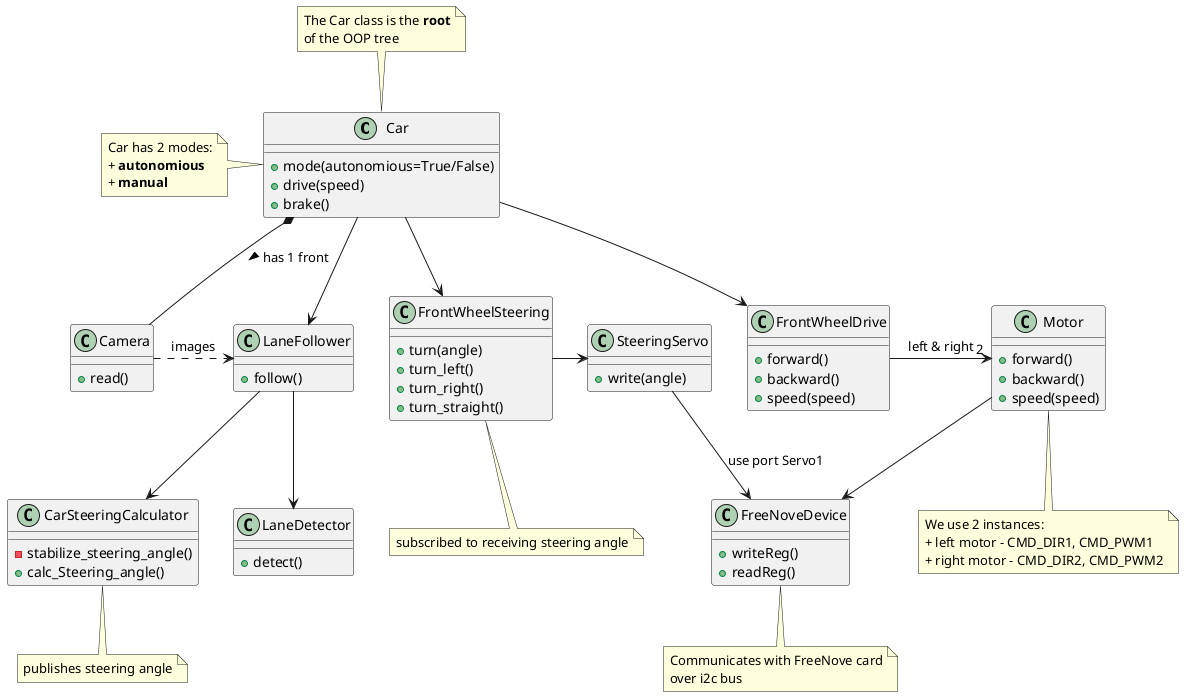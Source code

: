 @startuml Test
class Car {
    + mode(autonomious=True/False)
    + drive(speed)
    + brake()
}

note top of Car
The Car class is the <b>root</b>
of the OOP tree
end note

note left of Car
Car has 2 modes:
+ <b>autonomious</b>
+ <b>manual</b>
end note

class FrontWheelDrive {
    + forward()
    + backward()
    + speed(speed)
}

class Motor {
    + forward()
    + backward()
    + speed(speed)
}

class FrontWheelSteering {
    + turn(angle)
    + turn_left()
    + turn_right()
    + turn_straight()
}
note bottom of FrontWheelSteering
subscribed to receiving steering angle
end note

class SteeringServo {
    + write(angle)
}

class Camera {
    + read()
}

class LaneFollower {
    + follow()
}

class LaneDetector {
    + detect()
}

class CarSteeringCalculator {
    - stabilize_steering_angle()
    + calc_Steering_angle()
}
note bottom of CarSteeringCalculator
publishes steering angle
end note

class FreeNoveDevice {
    + writeReg()
    + readReg()
}
note bottom of FreeNoveDevice
Communicates with FreeNove card
over i2c bus
end note



Car *-- Camera: has 1 front >
Car --> LaneFollower
Car --> FrontWheelSteering
Car --> FrontWheelDrive

Camera .> LaneFollower : images

LaneFollower --> LaneDetector
LaneFollower --> CarSteeringCalculator



FrontWheelSteering -> SteeringServo

SteeringServo --> FreeNoveDevice : use port Servo1


FrontWheelDrive -> "2" Motor: left & right
note bottom of Motor
We use 2 instances: 
+ left motor - CMD_DIR1, CMD_PWM1
+ right motor - CMD_DIR2, CMD_PWM2
end note

Motor --> FreeNoveDevice

@enduml

